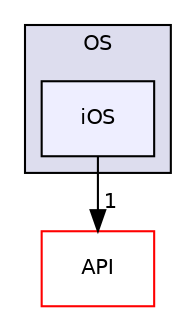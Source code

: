 digraph "PVR/SDK_3.4/Shell/OS/iOS" {
  compound=true
  node [ fontsize="10", fontname="Helvetica"];
  edge [ labelfontsize="10", labelfontname="Helvetica"];
  subgraph clusterdir_985c8e68b2bc71e5fc4eaa8a536394b7 {
    graph [ bgcolor="#ddddee", pencolor="black", label="OS" fontname="Helvetica", fontsize="10", URL="dir_985c8e68b2bc71e5fc4eaa8a536394b7.html"]
  dir_b489e7b3e963c49ab99f0f9fc2337706 [shape=box, label="iOS", style="filled", fillcolor="#eeeeff", pencolor="black", URL="dir_b489e7b3e963c49ab99f0f9fc2337706.html"];
  }
  dir_42ad26a6aa1f1f4d0ca646914997eecd [shape=box label="API" fillcolor="white" style="filled" color="red" URL="dir_42ad26a6aa1f1f4d0ca646914997eecd.html"];
  dir_b489e7b3e963c49ab99f0f9fc2337706->dir_42ad26a6aa1f1f4d0ca646914997eecd [headlabel="1", labeldistance=1.5 headhref="dir_000135_001756.html"];
}
